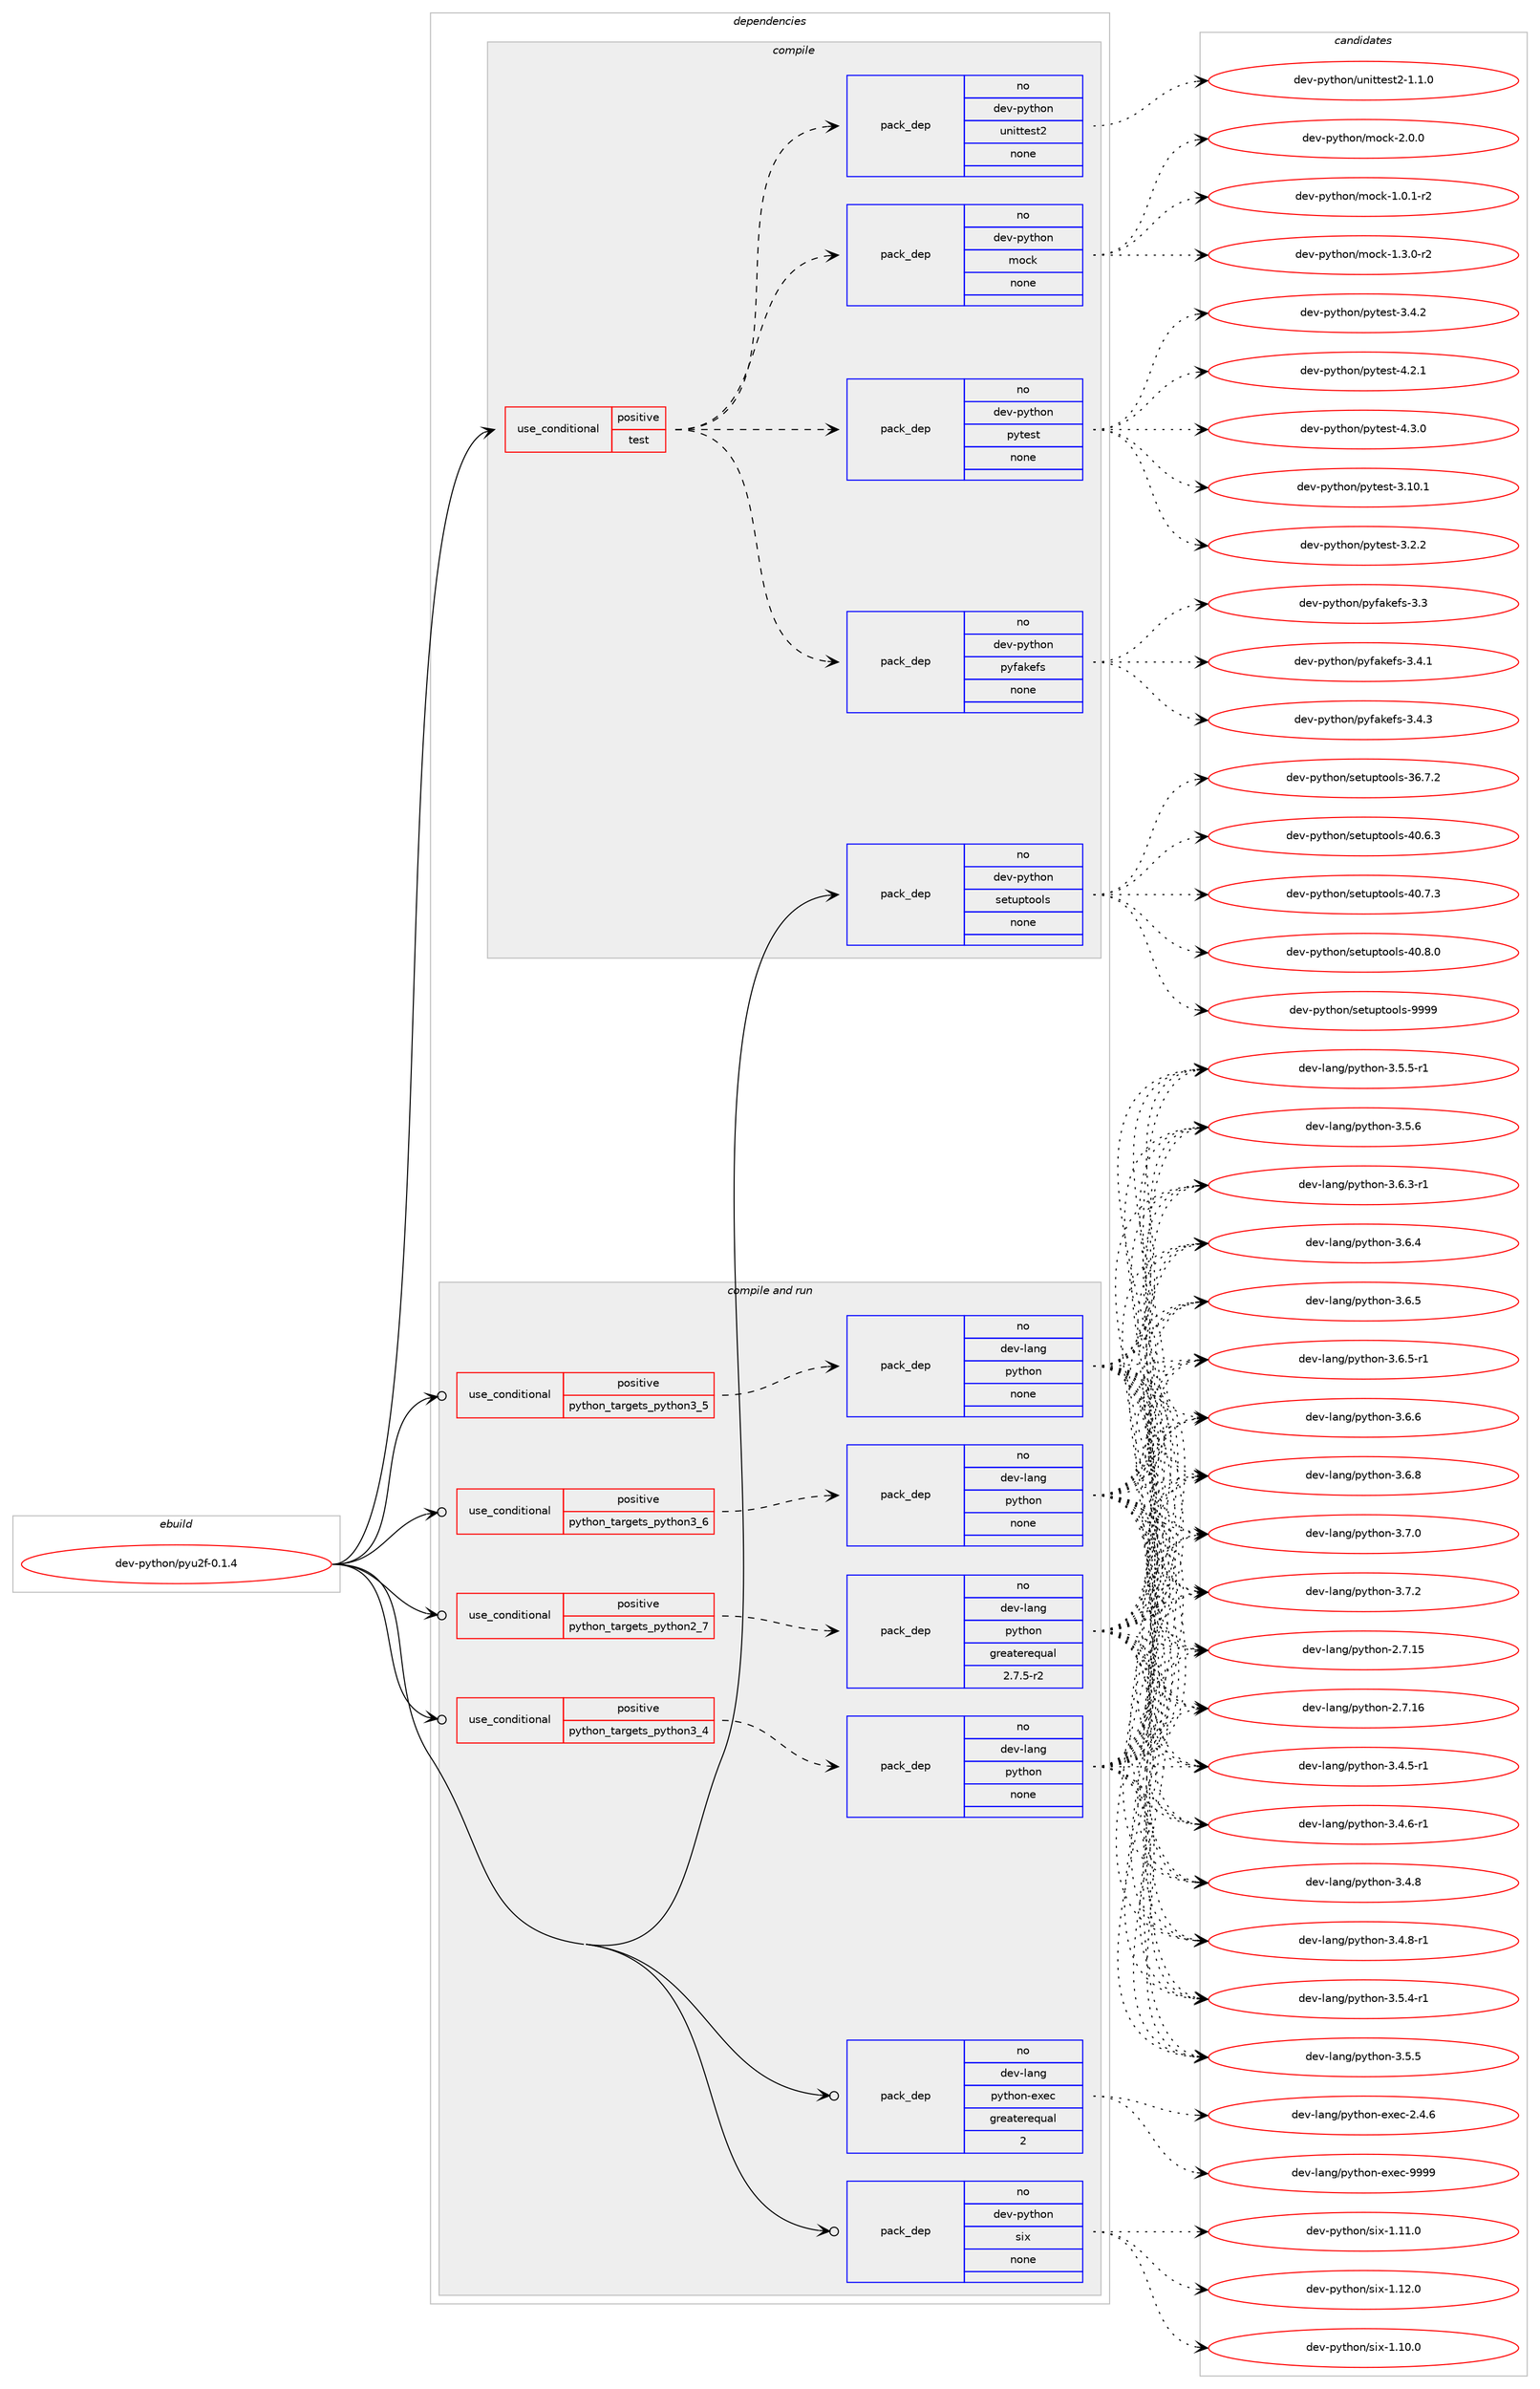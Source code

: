digraph prolog {

# *************
# Graph options
# *************

newrank=true;
concentrate=true;
compound=true;
graph [rankdir=LR,fontname=Helvetica,fontsize=10,ranksep=1.5];#, ranksep=2.5, nodesep=0.2];
edge  [arrowhead=vee];
node  [fontname=Helvetica,fontsize=10];

# **********
# The ebuild
# **********

subgraph cluster_leftcol {
color=gray;
rank=same;
label=<<i>ebuild</i>>;
id [label="dev-python/pyu2f-0.1.4", color=red, width=4, href="../dev-python/pyu2f-0.1.4.svg"];
}

# ****************
# The dependencies
# ****************

subgraph cluster_midcol {
color=gray;
label=<<i>dependencies</i>>;
subgraph cluster_compile {
fillcolor="#eeeeee";
style=filled;
label=<<i>compile</i>>;
subgraph cond383296 {
dependency1437529 [label=<<TABLE BORDER="0" CELLBORDER="1" CELLSPACING="0" CELLPADDING="4"><TR><TD ROWSPAN="3" CELLPADDING="10">use_conditional</TD></TR><TR><TD>positive</TD></TR><TR><TD>test</TD></TR></TABLE>>, shape=none, color=red];
subgraph pack1030875 {
dependency1437530 [label=<<TABLE BORDER="0" CELLBORDER="1" CELLSPACING="0" CELLPADDING="4" WIDTH="220"><TR><TD ROWSPAN="6" CELLPADDING="30">pack_dep</TD></TR><TR><TD WIDTH="110">no</TD></TR><TR><TD>dev-python</TD></TR><TR><TD>pyfakefs</TD></TR><TR><TD>none</TD></TR><TR><TD></TD></TR></TABLE>>, shape=none, color=blue];
}
dependency1437529:e -> dependency1437530:w [weight=20,style="dashed",arrowhead="vee"];
subgraph pack1030876 {
dependency1437531 [label=<<TABLE BORDER="0" CELLBORDER="1" CELLSPACING="0" CELLPADDING="4" WIDTH="220"><TR><TD ROWSPAN="6" CELLPADDING="30">pack_dep</TD></TR><TR><TD WIDTH="110">no</TD></TR><TR><TD>dev-python</TD></TR><TR><TD>pytest</TD></TR><TR><TD>none</TD></TR><TR><TD></TD></TR></TABLE>>, shape=none, color=blue];
}
dependency1437529:e -> dependency1437531:w [weight=20,style="dashed",arrowhead="vee"];
subgraph pack1030877 {
dependency1437532 [label=<<TABLE BORDER="0" CELLBORDER="1" CELLSPACING="0" CELLPADDING="4" WIDTH="220"><TR><TD ROWSPAN="6" CELLPADDING="30">pack_dep</TD></TR><TR><TD WIDTH="110">no</TD></TR><TR><TD>dev-python</TD></TR><TR><TD>mock</TD></TR><TR><TD>none</TD></TR><TR><TD></TD></TR></TABLE>>, shape=none, color=blue];
}
dependency1437529:e -> dependency1437532:w [weight=20,style="dashed",arrowhead="vee"];
subgraph pack1030878 {
dependency1437533 [label=<<TABLE BORDER="0" CELLBORDER="1" CELLSPACING="0" CELLPADDING="4" WIDTH="220"><TR><TD ROWSPAN="6" CELLPADDING="30">pack_dep</TD></TR><TR><TD WIDTH="110">no</TD></TR><TR><TD>dev-python</TD></TR><TR><TD>unittest2</TD></TR><TR><TD>none</TD></TR><TR><TD></TD></TR></TABLE>>, shape=none, color=blue];
}
dependency1437529:e -> dependency1437533:w [weight=20,style="dashed",arrowhead="vee"];
}
id:e -> dependency1437529:w [weight=20,style="solid",arrowhead="vee"];
subgraph pack1030879 {
dependency1437534 [label=<<TABLE BORDER="0" CELLBORDER="1" CELLSPACING="0" CELLPADDING="4" WIDTH="220"><TR><TD ROWSPAN="6" CELLPADDING="30">pack_dep</TD></TR><TR><TD WIDTH="110">no</TD></TR><TR><TD>dev-python</TD></TR><TR><TD>setuptools</TD></TR><TR><TD>none</TD></TR><TR><TD></TD></TR></TABLE>>, shape=none, color=blue];
}
id:e -> dependency1437534:w [weight=20,style="solid",arrowhead="vee"];
}
subgraph cluster_compileandrun {
fillcolor="#eeeeee";
style=filled;
label=<<i>compile and run</i>>;
subgraph cond383297 {
dependency1437535 [label=<<TABLE BORDER="0" CELLBORDER="1" CELLSPACING="0" CELLPADDING="4"><TR><TD ROWSPAN="3" CELLPADDING="10">use_conditional</TD></TR><TR><TD>positive</TD></TR><TR><TD>python_targets_python2_7</TD></TR></TABLE>>, shape=none, color=red];
subgraph pack1030880 {
dependency1437536 [label=<<TABLE BORDER="0" CELLBORDER="1" CELLSPACING="0" CELLPADDING="4" WIDTH="220"><TR><TD ROWSPAN="6" CELLPADDING="30">pack_dep</TD></TR><TR><TD WIDTH="110">no</TD></TR><TR><TD>dev-lang</TD></TR><TR><TD>python</TD></TR><TR><TD>greaterequal</TD></TR><TR><TD>2.7.5-r2</TD></TR></TABLE>>, shape=none, color=blue];
}
dependency1437535:e -> dependency1437536:w [weight=20,style="dashed",arrowhead="vee"];
}
id:e -> dependency1437535:w [weight=20,style="solid",arrowhead="odotvee"];
subgraph cond383298 {
dependency1437537 [label=<<TABLE BORDER="0" CELLBORDER="1" CELLSPACING="0" CELLPADDING="4"><TR><TD ROWSPAN="3" CELLPADDING="10">use_conditional</TD></TR><TR><TD>positive</TD></TR><TR><TD>python_targets_python3_4</TD></TR></TABLE>>, shape=none, color=red];
subgraph pack1030881 {
dependency1437538 [label=<<TABLE BORDER="0" CELLBORDER="1" CELLSPACING="0" CELLPADDING="4" WIDTH="220"><TR><TD ROWSPAN="6" CELLPADDING="30">pack_dep</TD></TR><TR><TD WIDTH="110">no</TD></TR><TR><TD>dev-lang</TD></TR><TR><TD>python</TD></TR><TR><TD>none</TD></TR><TR><TD></TD></TR></TABLE>>, shape=none, color=blue];
}
dependency1437537:e -> dependency1437538:w [weight=20,style="dashed",arrowhead="vee"];
}
id:e -> dependency1437537:w [weight=20,style="solid",arrowhead="odotvee"];
subgraph cond383299 {
dependency1437539 [label=<<TABLE BORDER="0" CELLBORDER="1" CELLSPACING="0" CELLPADDING="4"><TR><TD ROWSPAN="3" CELLPADDING="10">use_conditional</TD></TR><TR><TD>positive</TD></TR><TR><TD>python_targets_python3_5</TD></TR></TABLE>>, shape=none, color=red];
subgraph pack1030882 {
dependency1437540 [label=<<TABLE BORDER="0" CELLBORDER="1" CELLSPACING="0" CELLPADDING="4" WIDTH="220"><TR><TD ROWSPAN="6" CELLPADDING="30">pack_dep</TD></TR><TR><TD WIDTH="110">no</TD></TR><TR><TD>dev-lang</TD></TR><TR><TD>python</TD></TR><TR><TD>none</TD></TR><TR><TD></TD></TR></TABLE>>, shape=none, color=blue];
}
dependency1437539:e -> dependency1437540:w [weight=20,style="dashed",arrowhead="vee"];
}
id:e -> dependency1437539:w [weight=20,style="solid",arrowhead="odotvee"];
subgraph cond383300 {
dependency1437541 [label=<<TABLE BORDER="0" CELLBORDER="1" CELLSPACING="0" CELLPADDING="4"><TR><TD ROWSPAN="3" CELLPADDING="10">use_conditional</TD></TR><TR><TD>positive</TD></TR><TR><TD>python_targets_python3_6</TD></TR></TABLE>>, shape=none, color=red];
subgraph pack1030883 {
dependency1437542 [label=<<TABLE BORDER="0" CELLBORDER="1" CELLSPACING="0" CELLPADDING="4" WIDTH="220"><TR><TD ROWSPAN="6" CELLPADDING="30">pack_dep</TD></TR><TR><TD WIDTH="110">no</TD></TR><TR><TD>dev-lang</TD></TR><TR><TD>python</TD></TR><TR><TD>none</TD></TR><TR><TD></TD></TR></TABLE>>, shape=none, color=blue];
}
dependency1437541:e -> dependency1437542:w [weight=20,style="dashed",arrowhead="vee"];
}
id:e -> dependency1437541:w [weight=20,style="solid",arrowhead="odotvee"];
subgraph pack1030884 {
dependency1437543 [label=<<TABLE BORDER="0" CELLBORDER="1" CELLSPACING="0" CELLPADDING="4" WIDTH="220"><TR><TD ROWSPAN="6" CELLPADDING="30">pack_dep</TD></TR><TR><TD WIDTH="110">no</TD></TR><TR><TD>dev-lang</TD></TR><TR><TD>python-exec</TD></TR><TR><TD>greaterequal</TD></TR><TR><TD>2</TD></TR></TABLE>>, shape=none, color=blue];
}
id:e -> dependency1437543:w [weight=20,style="solid",arrowhead="odotvee"];
subgraph pack1030885 {
dependency1437544 [label=<<TABLE BORDER="0" CELLBORDER="1" CELLSPACING="0" CELLPADDING="4" WIDTH="220"><TR><TD ROWSPAN="6" CELLPADDING="30">pack_dep</TD></TR><TR><TD WIDTH="110">no</TD></TR><TR><TD>dev-python</TD></TR><TR><TD>six</TD></TR><TR><TD>none</TD></TR><TR><TD></TD></TR></TABLE>>, shape=none, color=blue];
}
id:e -> dependency1437544:w [weight=20,style="solid",arrowhead="odotvee"];
}
subgraph cluster_run {
fillcolor="#eeeeee";
style=filled;
label=<<i>run</i>>;
}
}

# **************
# The candidates
# **************

subgraph cluster_choices {
rank=same;
color=gray;
label=<<i>candidates</i>>;

subgraph choice1030875 {
color=black;
nodesep=1;
choice10010111845112121116104111110471121211029710710110211545514651 [label="dev-python/pyfakefs-3.3", color=red, width=4,href="../dev-python/pyfakefs-3.3.svg"];
choice100101118451121211161041111104711212110297107101102115455146524649 [label="dev-python/pyfakefs-3.4.1", color=red, width=4,href="../dev-python/pyfakefs-3.4.1.svg"];
choice100101118451121211161041111104711212110297107101102115455146524651 [label="dev-python/pyfakefs-3.4.3", color=red, width=4,href="../dev-python/pyfakefs-3.4.3.svg"];
dependency1437530:e -> choice10010111845112121116104111110471121211029710710110211545514651:w [style=dotted,weight="100"];
dependency1437530:e -> choice100101118451121211161041111104711212110297107101102115455146524649:w [style=dotted,weight="100"];
dependency1437530:e -> choice100101118451121211161041111104711212110297107101102115455146524651:w [style=dotted,weight="100"];
}
subgraph choice1030876 {
color=black;
nodesep=1;
choice100101118451121211161041111104711212111610111511645514649484649 [label="dev-python/pytest-3.10.1", color=red, width=4,href="../dev-python/pytest-3.10.1.svg"];
choice1001011184511212111610411111047112121116101115116455146504650 [label="dev-python/pytest-3.2.2", color=red, width=4,href="../dev-python/pytest-3.2.2.svg"];
choice1001011184511212111610411111047112121116101115116455146524650 [label="dev-python/pytest-3.4.2", color=red, width=4,href="../dev-python/pytest-3.4.2.svg"];
choice1001011184511212111610411111047112121116101115116455246504649 [label="dev-python/pytest-4.2.1", color=red, width=4,href="../dev-python/pytest-4.2.1.svg"];
choice1001011184511212111610411111047112121116101115116455246514648 [label="dev-python/pytest-4.3.0", color=red, width=4,href="../dev-python/pytest-4.3.0.svg"];
dependency1437531:e -> choice100101118451121211161041111104711212111610111511645514649484649:w [style=dotted,weight="100"];
dependency1437531:e -> choice1001011184511212111610411111047112121116101115116455146504650:w [style=dotted,weight="100"];
dependency1437531:e -> choice1001011184511212111610411111047112121116101115116455146524650:w [style=dotted,weight="100"];
dependency1437531:e -> choice1001011184511212111610411111047112121116101115116455246504649:w [style=dotted,weight="100"];
dependency1437531:e -> choice1001011184511212111610411111047112121116101115116455246514648:w [style=dotted,weight="100"];
}
subgraph choice1030877 {
color=black;
nodesep=1;
choice1001011184511212111610411111047109111991074549464846494511450 [label="dev-python/mock-1.0.1-r2", color=red, width=4,href="../dev-python/mock-1.0.1-r2.svg"];
choice1001011184511212111610411111047109111991074549465146484511450 [label="dev-python/mock-1.3.0-r2", color=red, width=4,href="../dev-python/mock-1.3.0-r2.svg"];
choice100101118451121211161041111104710911199107455046484648 [label="dev-python/mock-2.0.0", color=red, width=4,href="../dev-python/mock-2.0.0.svg"];
dependency1437532:e -> choice1001011184511212111610411111047109111991074549464846494511450:w [style=dotted,weight="100"];
dependency1437532:e -> choice1001011184511212111610411111047109111991074549465146484511450:w [style=dotted,weight="100"];
dependency1437532:e -> choice100101118451121211161041111104710911199107455046484648:w [style=dotted,weight="100"];
}
subgraph choice1030878 {
color=black;
nodesep=1;
choice100101118451121211161041111104711711010511611610111511650454946494648 [label="dev-python/unittest2-1.1.0", color=red, width=4,href="../dev-python/unittest2-1.1.0.svg"];
dependency1437533:e -> choice100101118451121211161041111104711711010511611610111511650454946494648:w [style=dotted,weight="100"];
}
subgraph choice1030879 {
color=black;
nodesep=1;
choice100101118451121211161041111104711510111611711211611111110811545515446554650 [label="dev-python/setuptools-36.7.2", color=red, width=4,href="../dev-python/setuptools-36.7.2.svg"];
choice100101118451121211161041111104711510111611711211611111110811545524846544651 [label="dev-python/setuptools-40.6.3", color=red, width=4,href="../dev-python/setuptools-40.6.3.svg"];
choice100101118451121211161041111104711510111611711211611111110811545524846554651 [label="dev-python/setuptools-40.7.3", color=red, width=4,href="../dev-python/setuptools-40.7.3.svg"];
choice100101118451121211161041111104711510111611711211611111110811545524846564648 [label="dev-python/setuptools-40.8.0", color=red, width=4,href="../dev-python/setuptools-40.8.0.svg"];
choice10010111845112121116104111110471151011161171121161111111081154557575757 [label="dev-python/setuptools-9999", color=red, width=4,href="../dev-python/setuptools-9999.svg"];
dependency1437534:e -> choice100101118451121211161041111104711510111611711211611111110811545515446554650:w [style=dotted,weight="100"];
dependency1437534:e -> choice100101118451121211161041111104711510111611711211611111110811545524846544651:w [style=dotted,weight="100"];
dependency1437534:e -> choice100101118451121211161041111104711510111611711211611111110811545524846554651:w [style=dotted,weight="100"];
dependency1437534:e -> choice100101118451121211161041111104711510111611711211611111110811545524846564648:w [style=dotted,weight="100"];
dependency1437534:e -> choice10010111845112121116104111110471151011161171121161111111081154557575757:w [style=dotted,weight="100"];
}
subgraph choice1030880 {
color=black;
nodesep=1;
choice10010111845108971101034711212111610411111045504655464953 [label="dev-lang/python-2.7.15", color=red, width=4,href="../dev-lang/python-2.7.15.svg"];
choice10010111845108971101034711212111610411111045504655464954 [label="dev-lang/python-2.7.16", color=red, width=4,href="../dev-lang/python-2.7.16.svg"];
choice1001011184510897110103471121211161041111104551465246534511449 [label="dev-lang/python-3.4.5-r1", color=red, width=4,href="../dev-lang/python-3.4.5-r1.svg"];
choice1001011184510897110103471121211161041111104551465246544511449 [label="dev-lang/python-3.4.6-r1", color=red, width=4,href="../dev-lang/python-3.4.6-r1.svg"];
choice100101118451089711010347112121116104111110455146524656 [label="dev-lang/python-3.4.8", color=red, width=4,href="../dev-lang/python-3.4.8.svg"];
choice1001011184510897110103471121211161041111104551465246564511449 [label="dev-lang/python-3.4.8-r1", color=red, width=4,href="../dev-lang/python-3.4.8-r1.svg"];
choice1001011184510897110103471121211161041111104551465346524511449 [label="dev-lang/python-3.5.4-r1", color=red, width=4,href="../dev-lang/python-3.5.4-r1.svg"];
choice100101118451089711010347112121116104111110455146534653 [label="dev-lang/python-3.5.5", color=red, width=4,href="../dev-lang/python-3.5.5.svg"];
choice1001011184510897110103471121211161041111104551465346534511449 [label="dev-lang/python-3.5.5-r1", color=red, width=4,href="../dev-lang/python-3.5.5-r1.svg"];
choice100101118451089711010347112121116104111110455146534654 [label="dev-lang/python-3.5.6", color=red, width=4,href="../dev-lang/python-3.5.6.svg"];
choice1001011184510897110103471121211161041111104551465446514511449 [label="dev-lang/python-3.6.3-r1", color=red, width=4,href="../dev-lang/python-3.6.3-r1.svg"];
choice100101118451089711010347112121116104111110455146544652 [label="dev-lang/python-3.6.4", color=red, width=4,href="../dev-lang/python-3.6.4.svg"];
choice100101118451089711010347112121116104111110455146544653 [label="dev-lang/python-3.6.5", color=red, width=4,href="../dev-lang/python-3.6.5.svg"];
choice1001011184510897110103471121211161041111104551465446534511449 [label="dev-lang/python-3.6.5-r1", color=red, width=4,href="../dev-lang/python-3.6.5-r1.svg"];
choice100101118451089711010347112121116104111110455146544654 [label="dev-lang/python-3.6.6", color=red, width=4,href="../dev-lang/python-3.6.6.svg"];
choice100101118451089711010347112121116104111110455146544656 [label="dev-lang/python-3.6.8", color=red, width=4,href="../dev-lang/python-3.6.8.svg"];
choice100101118451089711010347112121116104111110455146554648 [label="dev-lang/python-3.7.0", color=red, width=4,href="../dev-lang/python-3.7.0.svg"];
choice100101118451089711010347112121116104111110455146554650 [label="dev-lang/python-3.7.2", color=red, width=4,href="../dev-lang/python-3.7.2.svg"];
dependency1437536:e -> choice10010111845108971101034711212111610411111045504655464953:w [style=dotted,weight="100"];
dependency1437536:e -> choice10010111845108971101034711212111610411111045504655464954:w [style=dotted,weight="100"];
dependency1437536:e -> choice1001011184510897110103471121211161041111104551465246534511449:w [style=dotted,weight="100"];
dependency1437536:e -> choice1001011184510897110103471121211161041111104551465246544511449:w [style=dotted,weight="100"];
dependency1437536:e -> choice100101118451089711010347112121116104111110455146524656:w [style=dotted,weight="100"];
dependency1437536:e -> choice1001011184510897110103471121211161041111104551465246564511449:w [style=dotted,weight="100"];
dependency1437536:e -> choice1001011184510897110103471121211161041111104551465346524511449:w [style=dotted,weight="100"];
dependency1437536:e -> choice100101118451089711010347112121116104111110455146534653:w [style=dotted,weight="100"];
dependency1437536:e -> choice1001011184510897110103471121211161041111104551465346534511449:w [style=dotted,weight="100"];
dependency1437536:e -> choice100101118451089711010347112121116104111110455146534654:w [style=dotted,weight="100"];
dependency1437536:e -> choice1001011184510897110103471121211161041111104551465446514511449:w [style=dotted,weight="100"];
dependency1437536:e -> choice100101118451089711010347112121116104111110455146544652:w [style=dotted,weight="100"];
dependency1437536:e -> choice100101118451089711010347112121116104111110455146544653:w [style=dotted,weight="100"];
dependency1437536:e -> choice1001011184510897110103471121211161041111104551465446534511449:w [style=dotted,weight="100"];
dependency1437536:e -> choice100101118451089711010347112121116104111110455146544654:w [style=dotted,weight="100"];
dependency1437536:e -> choice100101118451089711010347112121116104111110455146544656:w [style=dotted,weight="100"];
dependency1437536:e -> choice100101118451089711010347112121116104111110455146554648:w [style=dotted,weight="100"];
dependency1437536:e -> choice100101118451089711010347112121116104111110455146554650:w [style=dotted,weight="100"];
}
subgraph choice1030881 {
color=black;
nodesep=1;
choice10010111845108971101034711212111610411111045504655464953 [label="dev-lang/python-2.7.15", color=red, width=4,href="../dev-lang/python-2.7.15.svg"];
choice10010111845108971101034711212111610411111045504655464954 [label="dev-lang/python-2.7.16", color=red, width=4,href="../dev-lang/python-2.7.16.svg"];
choice1001011184510897110103471121211161041111104551465246534511449 [label="dev-lang/python-3.4.5-r1", color=red, width=4,href="../dev-lang/python-3.4.5-r1.svg"];
choice1001011184510897110103471121211161041111104551465246544511449 [label="dev-lang/python-3.4.6-r1", color=red, width=4,href="../dev-lang/python-3.4.6-r1.svg"];
choice100101118451089711010347112121116104111110455146524656 [label="dev-lang/python-3.4.8", color=red, width=4,href="../dev-lang/python-3.4.8.svg"];
choice1001011184510897110103471121211161041111104551465246564511449 [label="dev-lang/python-3.4.8-r1", color=red, width=4,href="../dev-lang/python-3.4.8-r1.svg"];
choice1001011184510897110103471121211161041111104551465346524511449 [label="dev-lang/python-3.5.4-r1", color=red, width=4,href="../dev-lang/python-3.5.4-r1.svg"];
choice100101118451089711010347112121116104111110455146534653 [label="dev-lang/python-3.5.5", color=red, width=4,href="../dev-lang/python-3.5.5.svg"];
choice1001011184510897110103471121211161041111104551465346534511449 [label="dev-lang/python-3.5.5-r1", color=red, width=4,href="../dev-lang/python-3.5.5-r1.svg"];
choice100101118451089711010347112121116104111110455146534654 [label="dev-lang/python-3.5.6", color=red, width=4,href="../dev-lang/python-3.5.6.svg"];
choice1001011184510897110103471121211161041111104551465446514511449 [label="dev-lang/python-3.6.3-r1", color=red, width=4,href="../dev-lang/python-3.6.3-r1.svg"];
choice100101118451089711010347112121116104111110455146544652 [label="dev-lang/python-3.6.4", color=red, width=4,href="../dev-lang/python-3.6.4.svg"];
choice100101118451089711010347112121116104111110455146544653 [label="dev-lang/python-3.6.5", color=red, width=4,href="../dev-lang/python-3.6.5.svg"];
choice1001011184510897110103471121211161041111104551465446534511449 [label="dev-lang/python-3.6.5-r1", color=red, width=4,href="../dev-lang/python-3.6.5-r1.svg"];
choice100101118451089711010347112121116104111110455146544654 [label="dev-lang/python-3.6.6", color=red, width=4,href="../dev-lang/python-3.6.6.svg"];
choice100101118451089711010347112121116104111110455146544656 [label="dev-lang/python-3.6.8", color=red, width=4,href="../dev-lang/python-3.6.8.svg"];
choice100101118451089711010347112121116104111110455146554648 [label="dev-lang/python-3.7.0", color=red, width=4,href="../dev-lang/python-3.7.0.svg"];
choice100101118451089711010347112121116104111110455146554650 [label="dev-lang/python-3.7.2", color=red, width=4,href="../dev-lang/python-3.7.2.svg"];
dependency1437538:e -> choice10010111845108971101034711212111610411111045504655464953:w [style=dotted,weight="100"];
dependency1437538:e -> choice10010111845108971101034711212111610411111045504655464954:w [style=dotted,weight="100"];
dependency1437538:e -> choice1001011184510897110103471121211161041111104551465246534511449:w [style=dotted,weight="100"];
dependency1437538:e -> choice1001011184510897110103471121211161041111104551465246544511449:w [style=dotted,weight="100"];
dependency1437538:e -> choice100101118451089711010347112121116104111110455146524656:w [style=dotted,weight="100"];
dependency1437538:e -> choice1001011184510897110103471121211161041111104551465246564511449:w [style=dotted,weight="100"];
dependency1437538:e -> choice1001011184510897110103471121211161041111104551465346524511449:w [style=dotted,weight="100"];
dependency1437538:e -> choice100101118451089711010347112121116104111110455146534653:w [style=dotted,weight="100"];
dependency1437538:e -> choice1001011184510897110103471121211161041111104551465346534511449:w [style=dotted,weight="100"];
dependency1437538:e -> choice100101118451089711010347112121116104111110455146534654:w [style=dotted,weight="100"];
dependency1437538:e -> choice1001011184510897110103471121211161041111104551465446514511449:w [style=dotted,weight="100"];
dependency1437538:e -> choice100101118451089711010347112121116104111110455146544652:w [style=dotted,weight="100"];
dependency1437538:e -> choice100101118451089711010347112121116104111110455146544653:w [style=dotted,weight="100"];
dependency1437538:e -> choice1001011184510897110103471121211161041111104551465446534511449:w [style=dotted,weight="100"];
dependency1437538:e -> choice100101118451089711010347112121116104111110455146544654:w [style=dotted,weight="100"];
dependency1437538:e -> choice100101118451089711010347112121116104111110455146544656:w [style=dotted,weight="100"];
dependency1437538:e -> choice100101118451089711010347112121116104111110455146554648:w [style=dotted,weight="100"];
dependency1437538:e -> choice100101118451089711010347112121116104111110455146554650:w [style=dotted,weight="100"];
}
subgraph choice1030882 {
color=black;
nodesep=1;
choice10010111845108971101034711212111610411111045504655464953 [label="dev-lang/python-2.7.15", color=red, width=4,href="../dev-lang/python-2.7.15.svg"];
choice10010111845108971101034711212111610411111045504655464954 [label="dev-lang/python-2.7.16", color=red, width=4,href="../dev-lang/python-2.7.16.svg"];
choice1001011184510897110103471121211161041111104551465246534511449 [label="dev-lang/python-3.4.5-r1", color=red, width=4,href="../dev-lang/python-3.4.5-r1.svg"];
choice1001011184510897110103471121211161041111104551465246544511449 [label="dev-lang/python-3.4.6-r1", color=red, width=4,href="../dev-lang/python-3.4.6-r1.svg"];
choice100101118451089711010347112121116104111110455146524656 [label="dev-lang/python-3.4.8", color=red, width=4,href="../dev-lang/python-3.4.8.svg"];
choice1001011184510897110103471121211161041111104551465246564511449 [label="dev-lang/python-3.4.8-r1", color=red, width=4,href="../dev-lang/python-3.4.8-r1.svg"];
choice1001011184510897110103471121211161041111104551465346524511449 [label="dev-lang/python-3.5.4-r1", color=red, width=4,href="../dev-lang/python-3.5.4-r1.svg"];
choice100101118451089711010347112121116104111110455146534653 [label="dev-lang/python-3.5.5", color=red, width=4,href="../dev-lang/python-3.5.5.svg"];
choice1001011184510897110103471121211161041111104551465346534511449 [label="dev-lang/python-3.5.5-r1", color=red, width=4,href="../dev-lang/python-3.5.5-r1.svg"];
choice100101118451089711010347112121116104111110455146534654 [label="dev-lang/python-3.5.6", color=red, width=4,href="../dev-lang/python-3.5.6.svg"];
choice1001011184510897110103471121211161041111104551465446514511449 [label="dev-lang/python-3.6.3-r1", color=red, width=4,href="../dev-lang/python-3.6.3-r1.svg"];
choice100101118451089711010347112121116104111110455146544652 [label="dev-lang/python-3.6.4", color=red, width=4,href="../dev-lang/python-3.6.4.svg"];
choice100101118451089711010347112121116104111110455146544653 [label="dev-lang/python-3.6.5", color=red, width=4,href="../dev-lang/python-3.6.5.svg"];
choice1001011184510897110103471121211161041111104551465446534511449 [label="dev-lang/python-3.6.5-r1", color=red, width=4,href="../dev-lang/python-3.6.5-r1.svg"];
choice100101118451089711010347112121116104111110455146544654 [label="dev-lang/python-3.6.6", color=red, width=4,href="../dev-lang/python-3.6.6.svg"];
choice100101118451089711010347112121116104111110455146544656 [label="dev-lang/python-3.6.8", color=red, width=4,href="../dev-lang/python-3.6.8.svg"];
choice100101118451089711010347112121116104111110455146554648 [label="dev-lang/python-3.7.0", color=red, width=4,href="../dev-lang/python-3.7.0.svg"];
choice100101118451089711010347112121116104111110455146554650 [label="dev-lang/python-3.7.2", color=red, width=4,href="../dev-lang/python-3.7.2.svg"];
dependency1437540:e -> choice10010111845108971101034711212111610411111045504655464953:w [style=dotted,weight="100"];
dependency1437540:e -> choice10010111845108971101034711212111610411111045504655464954:w [style=dotted,weight="100"];
dependency1437540:e -> choice1001011184510897110103471121211161041111104551465246534511449:w [style=dotted,weight="100"];
dependency1437540:e -> choice1001011184510897110103471121211161041111104551465246544511449:w [style=dotted,weight="100"];
dependency1437540:e -> choice100101118451089711010347112121116104111110455146524656:w [style=dotted,weight="100"];
dependency1437540:e -> choice1001011184510897110103471121211161041111104551465246564511449:w [style=dotted,weight="100"];
dependency1437540:e -> choice1001011184510897110103471121211161041111104551465346524511449:w [style=dotted,weight="100"];
dependency1437540:e -> choice100101118451089711010347112121116104111110455146534653:w [style=dotted,weight="100"];
dependency1437540:e -> choice1001011184510897110103471121211161041111104551465346534511449:w [style=dotted,weight="100"];
dependency1437540:e -> choice100101118451089711010347112121116104111110455146534654:w [style=dotted,weight="100"];
dependency1437540:e -> choice1001011184510897110103471121211161041111104551465446514511449:w [style=dotted,weight="100"];
dependency1437540:e -> choice100101118451089711010347112121116104111110455146544652:w [style=dotted,weight="100"];
dependency1437540:e -> choice100101118451089711010347112121116104111110455146544653:w [style=dotted,weight="100"];
dependency1437540:e -> choice1001011184510897110103471121211161041111104551465446534511449:w [style=dotted,weight="100"];
dependency1437540:e -> choice100101118451089711010347112121116104111110455146544654:w [style=dotted,weight="100"];
dependency1437540:e -> choice100101118451089711010347112121116104111110455146544656:w [style=dotted,weight="100"];
dependency1437540:e -> choice100101118451089711010347112121116104111110455146554648:w [style=dotted,weight="100"];
dependency1437540:e -> choice100101118451089711010347112121116104111110455146554650:w [style=dotted,weight="100"];
}
subgraph choice1030883 {
color=black;
nodesep=1;
choice10010111845108971101034711212111610411111045504655464953 [label="dev-lang/python-2.7.15", color=red, width=4,href="../dev-lang/python-2.7.15.svg"];
choice10010111845108971101034711212111610411111045504655464954 [label="dev-lang/python-2.7.16", color=red, width=4,href="../dev-lang/python-2.7.16.svg"];
choice1001011184510897110103471121211161041111104551465246534511449 [label="dev-lang/python-3.4.5-r1", color=red, width=4,href="../dev-lang/python-3.4.5-r1.svg"];
choice1001011184510897110103471121211161041111104551465246544511449 [label="dev-lang/python-3.4.6-r1", color=red, width=4,href="../dev-lang/python-3.4.6-r1.svg"];
choice100101118451089711010347112121116104111110455146524656 [label="dev-lang/python-3.4.8", color=red, width=4,href="../dev-lang/python-3.4.8.svg"];
choice1001011184510897110103471121211161041111104551465246564511449 [label="dev-lang/python-3.4.8-r1", color=red, width=4,href="../dev-lang/python-3.4.8-r1.svg"];
choice1001011184510897110103471121211161041111104551465346524511449 [label="dev-lang/python-3.5.4-r1", color=red, width=4,href="../dev-lang/python-3.5.4-r1.svg"];
choice100101118451089711010347112121116104111110455146534653 [label="dev-lang/python-3.5.5", color=red, width=4,href="../dev-lang/python-3.5.5.svg"];
choice1001011184510897110103471121211161041111104551465346534511449 [label="dev-lang/python-3.5.5-r1", color=red, width=4,href="../dev-lang/python-3.5.5-r1.svg"];
choice100101118451089711010347112121116104111110455146534654 [label="dev-lang/python-3.5.6", color=red, width=4,href="../dev-lang/python-3.5.6.svg"];
choice1001011184510897110103471121211161041111104551465446514511449 [label="dev-lang/python-3.6.3-r1", color=red, width=4,href="../dev-lang/python-3.6.3-r1.svg"];
choice100101118451089711010347112121116104111110455146544652 [label="dev-lang/python-3.6.4", color=red, width=4,href="../dev-lang/python-3.6.4.svg"];
choice100101118451089711010347112121116104111110455146544653 [label="dev-lang/python-3.6.5", color=red, width=4,href="../dev-lang/python-3.6.5.svg"];
choice1001011184510897110103471121211161041111104551465446534511449 [label="dev-lang/python-3.6.5-r1", color=red, width=4,href="../dev-lang/python-3.6.5-r1.svg"];
choice100101118451089711010347112121116104111110455146544654 [label="dev-lang/python-3.6.6", color=red, width=4,href="../dev-lang/python-3.6.6.svg"];
choice100101118451089711010347112121116104111110455146544656 [label="dev-lang/python-3.6.8", color=red, width=4,href="../dev-lang/python-3.6.8.svg"];
choice100101118451089711010347112121116104111110455146554648 [label="dev-lang/python-3.7.0", color=red, width=4,href="../dev-lang/python-3.7.0.svg"];
choice100101118451089711010347112121116104111110455146554650 [label="dev-lang/python-3.7.2", color=red, width=4,href="../dev-lang/python-3.7.2.svg"];
dependency1437542:e -> choice10010111845108971101034711212111610411111045504655464953:w [style=dotted,weight="100"];
dependency1437542:e -> choice10010111845108971101034711212111610411111045504655464954:w [style=dotted,weight="100"];
dependency1437542:e -> choice1001011184510897110103471121211161041111104551465246534511449:w [style=dotted,weight="100"];
dependency1437542:e -> choice1001011184510897110103471121211161041111104551465246544511449:w [style=dotted,weight="100"];
dependency1437542:e -> choice100101118451089711010347112121116104111110455146524656:w [style=dotted,weight="100"];
dependency1437542:e -> choice1001011184510897110103471121211161041111104551465246564511449:w [style=dotted,weight="100"];
dependency1437542:e -> choice1001011184510897110103471121211161041111104551465346524511449:w [style=dotted,weight="100"];
dependency1437542:e -> choice100101118451089711010347112121116104111110455146534653:w [style=dotted,weight="100"];
dependency1437542:e -> choice1001011184510897110103471121211161041111104551465346534511449:w [style=dotted,weight="100"];
dependency1437542:e -> choice100101118451089711010347112121116104111110455146534654:w [style=dotted,weight="100"];
dependency1437542:e -> choice1001011184510897110103471121211161041111104551465446514511449:w [style=dotted,weight="100"];
dependency1437542:e -> choice100101118451089711010347112121116104111110455146544652:w [style=dotted,weight="100"];
dependency1437542:e -> choice100101118451089711010347112121116104111110455146544653:w [style=dotted,weight="100"];
dependency1437542:e -> choice1001011184510897110103471121211161041111104551465446534511449:w [style=dotted,weight="100"];
dependency1437542:e -> choice100101118451089711010347112121116104111110455146544654:w [style=dotted,weight="100"];
dependency1437542:e -> choice100101118451089711010347112121116104111110455146544656:w [style=dotted,weight="100"];
dependency1437542:e -> choice100101118451089711010347112121116104111110455146554648:w [style=dotted,weight="100"];
dependency1437542:e -> choice100101118451089711010347112121116104111110455146554650:w [style=dotted,weight="100"];
}
subgraph choice1030884 {
color=black;
nodesep=1;
choice1001011184510897110103471121211161041111104510112010199455046524654 [label="dev-lang/python-exec-2.4.6", color=red, width=4,href="../dev-lang/python-exec-2.4.6.svg"];
choice10010111845108971101034711212111610411111045101120101994557575757 [label="dev-lang/python-exec-9999", color=red, width=4,href="../dev-lang/python-exec-9999.svg"];
dependency1437543:e -> choice1001011184510897110103471121211161041111104510112010199455046524654:w [style=dotted,weight="100"];
dependency1437543:e -> choice10010111845108971101034711212111610411111045101120101994557575757:w [style=dotted,weight="100"];
}
subgraph choice1030885 {
color=black;
nodesep=1;
choice100101118451121211161041111104711510512045494649484648 [label="dev-python/six-1.10.0", color=red, width=4,href="../dev-python/six-1.10.0.svg"];
choice100101118451121211161041111104711510512045494649494648 [label="dev-python/six-1.11.0", color=red, width=4,href="../dev-python/six-1.11.0.svg"];
choice100101118451121211161041111104711510512045494649504648 [label="dev-python/six-1.12.0", color=red, width=4,href="../dev-python/six-1.12.0.svg"];
dependency1437544:e -> choice100101118451121211161041111104711510512045494649484648:w [style=dotted,weight="100"];
dependency1437544:e -> choice100101118451121211161041111104711510512045494649494648:w [style=dotted,weight="100"];
dependency1437544:e -> choice100101118451121211161041111104711510512045494649504648:w [style=dotted,weight="100"];
}
}

}
